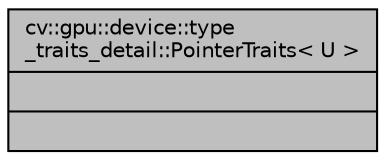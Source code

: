 digraph "cv::gpu::device::type_traits_detail::PointerTraits&lt; U &gt;"
{
 // LATEX_PDF_SIZE
  edge [fontname="Helvetica",fontsize="10",labelfontname="Helvetica",labelfontsize="10"];
  node [fontname="Helvetica",fontsize="10",shape=record];
  Node1 [label="{cv::gpu::device::type\l_traits_detail::PointerTraits\< U \>\n||}",height=0.2,width=0.4,color="black", fillcolor="grey75", style="filled", fontcolor="black",tooltip=" "];
}
